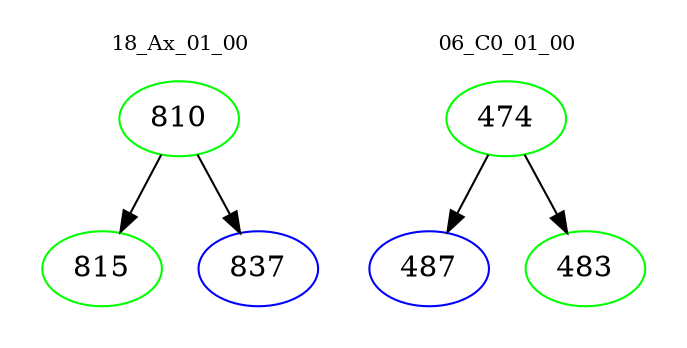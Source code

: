 digraph{
subgraph cluster_0 {
color = white
label = "18_Ax_01_00";
fontsize=10;
T0_810 [label="810", color="green"]
T0_810 -> T0_815 [color="black"]
T0_815 [label="815", color="green"]
T0_810 -> T0_837 [color="black"]
T0_837 [label="837", color="blue"]
}
subgraph cluster_1 {
color = white
label = "06_C0_01_00";
fontsize=10;
T1_474 [label="474", color="green"]
T1_474 -> T1_487 [color="black"]
T1_487 [label="487", color="blue"]
T1_474 -> T1_483 [color="black"]
T1_483 [label="483", color="green"]
}
}
